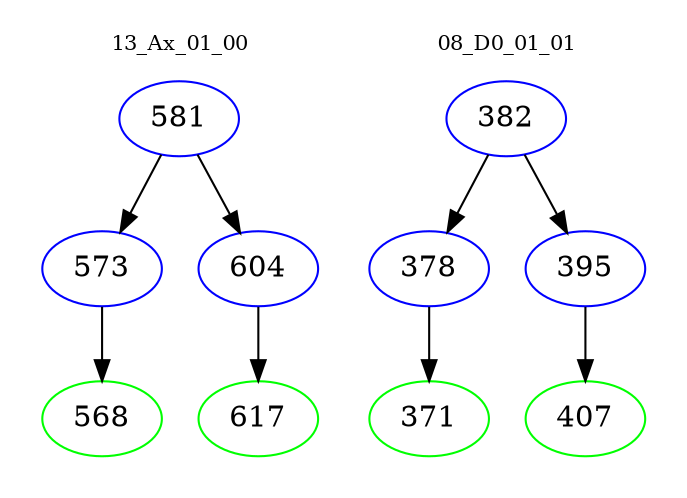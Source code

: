 digraph{
subgraph cluster_0 {
color = white
label = "13_Ax_01_00";
fontsize=10;
T0_581 [label="581", color="blue"]
T0_581 -> T0_573 [color="black"]
T0_573 [label="573", color="blue"]
T0_573 -> T0_568 [color="black"]
T0_568 [label="568", color="green"]
T0_581 -> T0_604 [color="black"]
T0_604 [label="604", color="blue"]
T0_604 -> T0_617 [color="black"]
T0_617 [label="617", color="green"]
}
subgraph cluster_1 {
color = white
label = "08_D0_01_01";
fontsize=10;
T1_382 [label="382", color="blue"]
T1_382 -> T1_378 [color="black"]
T1_378 [label="378", color="blue"]
T1_378 -> T1_371 [color="black"]
T1_371 [label="371", color="green"]
T1_382 -> T1_395 [color="black"]
T1_395 [label="395", color="blue"]
T1_395 -> T1_407 [color="black"]
T1_407 [label="407", color="green"]
}
}
